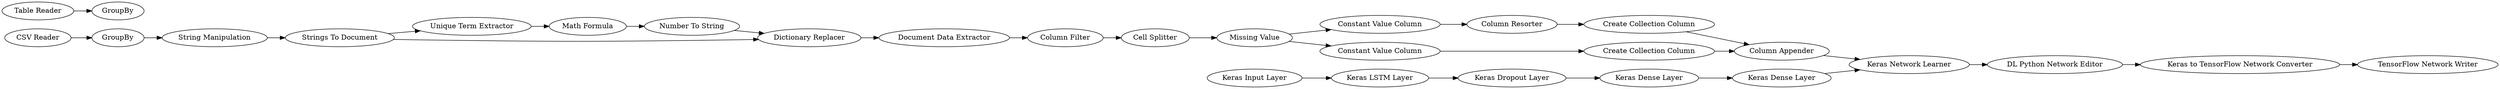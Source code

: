 digraph {
	"2946024831865077181_391" [label="DL Python Network Editor"]
	"5324417375869232425_438" [label="Document Data Extractor"]
	"5324417375869232425_433" [label=GroupBy]
	"5324417375869232425_286" [label="Create Collection Column"]
	"2946024831865077181_440" [label="Keras LSTM Layer"]
	"2946024831865077181_397" [label="Keras Network Learner"]
	"2946024831865077181_441" [label="Keras Dense Layer"]
	"5324417375869232425_439" [label="Cell Splitter"]
	"5324417375869232425_444" [label=GroupBy]
	"5324417375869232425_434" [label="Unique Term Extractor"]
	"5324417375869232425_299" [label="Table Reader"]
	"5324417375869232425_437" [label="Number To String"]
	"5324417375869232425_287" [label="Column Resorter"]
	"5324417375869232425_436" [label="Dictionary Replacer"]
	"5324417375869232425_285" [label="Create Collection Column"]
	"5324417375869232425_443" [label="CSV Reader"]
	"5324417375869232425_283" [label="Constant Value Column"]
	"2946024831865077181_410" [label="Keras to TensorFlow Network Converter"]
	"5324417375869232425_89" [label="String Manipulation"]
	"5324417375869232425_440" [label="Missing Value"]
	"5324417375869232425_435" [label="Strings To Document"]
	"2946024831865077181_439" [label="TensorFlow Network Writer"]
	"5324417375869232425_442" [label="Math Formula"]
	"2946024831865077181_400" [label="Keras Dropout Layer"]
	"5324417375869232425_294" [label="Column Appender"]
	"2946024831865077181_442" [label="Keras Dense Layer"]
	"5324417375869232425_284" [label="Constant Value Column"]
	"2946024831865077181_398" [label="Keras Input Layer"]
	"5324417375869232425_441" [label="Column Filter"]
	"2946024831865077181_410" -> "2946024831865077181_439"
	"5324417375869232425_440" -> "5324417375869232425_283"
	"5324417375869232425_283" -> "5324417375869232425_287"
	"2946024831865077181_391" -> "2946024831865077181_410"
	"2946024831865077181_440" -> "2946024831865077181_400"
	"5324417375869232425_444" -> "5324417375869232425_89"
	"5324417375869232425_286" -> "5324417375869232425_294"
	"5324417375869232425_435" -> "5324417375869232425_434"
	"2946024831865077181_397" -> "2946024831865077181_391"
	"5324417375869232425_441" -> "5324417375869232425_439"
	"2946024831865077181_441" -> "2946024831865077181_442"
	"5324417375869232425_434" -> "5324417375869232425_442"
	"2946024831865077181_398" -> "2946024831865077181_440"
	"5324417375869232425_438" -> "5324417375869232425_441"
	"5324417375869232425_287" -> "5324417375869232425_286"
	"5324417375869232425_443" -> "5324417375869232425_444"
	"5324417375869232425_437" -> "5324417375869232425_436"
	"5324417375869232425_284" -> "5324417375869232425_285"
	"2946024831865077181_400" -> "2946024831865077181_441"
	"5324417375869232425_285" -> "5324417375869232425_294"
	"5324417375869232425_440" -> "5324417375869232425_284"
	"5324417375869232425_436" -> "5324417375869232425_438"
	"2946024831865077181_442" -> "2946024831865077181_397"
	"5324417375869232425_442" -> "5324417375869232425_437"
	"5324417375869232425_89" -> "5324417375869232425_435"
	"5324417375869232425_439" -> "5324417375869232425_440"
	"5324417375869232425_299" -> "5324417375869232425_433"
	"5324417375869232425_294" -> "2946024831865077181_397"
	"5324417375869232425_435" -> "5324417375869232425_436"
	rankdir=LR
}
